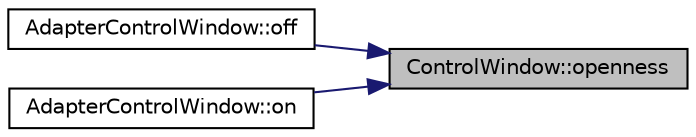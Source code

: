 digraph "ControlWindow::openness"
{
 // LATEX_PDF_SIZE
  edge [fontname="Helvetica",fontsize="10",labelfontname="Helvetica",labelfontsize="10"];
  node [fontname="Helvetica",fontsize="10",shape=record];
  rankdir="RL";
  Node1 [label="ControlWindow::openness",height=0.2,width=0.4,color="black", fillcolor="grey75", style="filled", fontcolor="black",tooltip=" "];
  Node1 -> Node2 [dir="back",color="midnightblue",fontsize="10",style="solid",fontname="Helvetica"];
  Node2 [label="AdapterControlWindow::off",height=0.2,width=0.4,color="black", fillcolor="white", style="filled",URL="$class_adapter_control_window.html#aaf21236a22928cc643df1023750f0ecf",tooltip="Выключение."];
  Node1 -> Node3 [dir="back",color="midnightblue",fontsize="10",style="solid",fontname="Helvetica"];
  Node3 [label="AdapterControlWindow::on",height=0.2,width=0.4,color="black", fillcolor="white", style="filled",URL="$class_adapter_control_window.html#a7ce5294a33917952ea10141dd05ec961",tooltip="Включение."];
}
